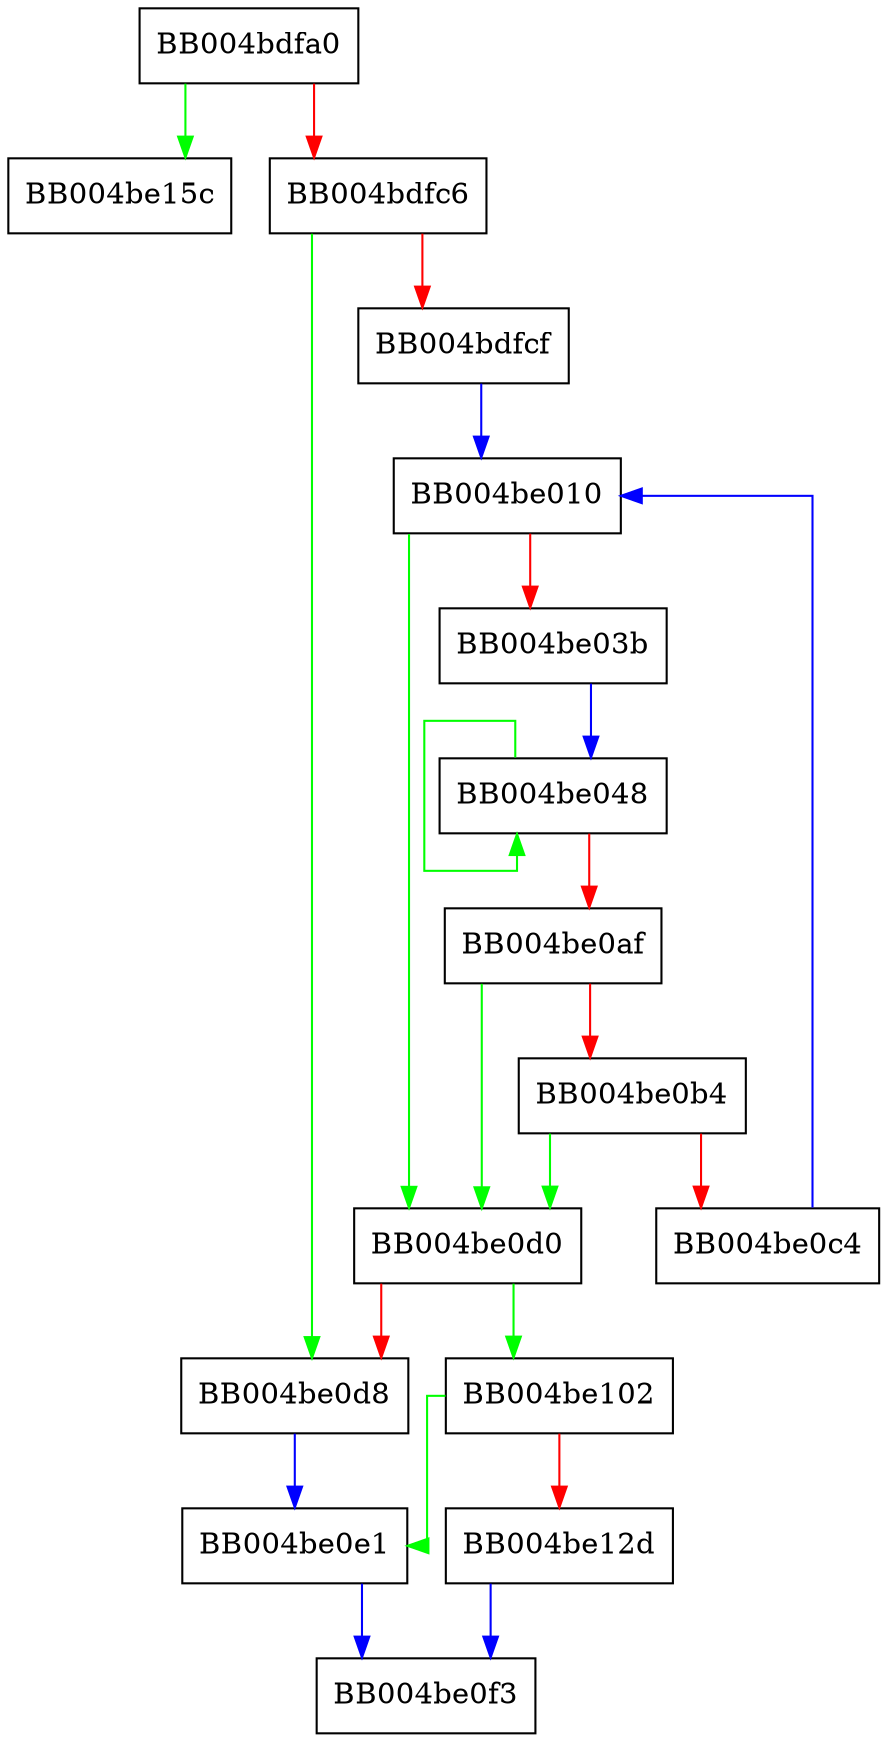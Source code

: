 digraph ossl_quic_sstream_append {
  node [shape="box"];
  graph [splines=ortho];
  BB004bdfa0 -> BB004be15c [color="green"];
  BB004bdfa0 -> BB004bdfc6 [color="red"];
  BB004bdfc6 -> BB004be0d8 [color="green"];
  BB004bdfc6 -> BB004bdfcf [color="red"];
  BB004bdfcf -> BB004be010 [color="blue"];
  BB004be010 -> BB004be0d0 [color="green"];
  BB004be010 -> BB004be03b [color="red"];
  BB004be03b -> BB004be048 [color="blue"];
  BB004be048 -> BB004be048 [color="green"];
  BB004be048 -> BB004be0af [color="red"];
  BB004be0af -> BB004be0d0 [color="green"];
  BB004be0af -> BB004be0b4 [color="red"];
  BB004be0b4 -> BB004be0d0 [color="green"];
  BB004be0b4 -> BB004be0c4 [color="red"];
  BB004be0c4 -> BB004be010 [color="blue"];
  BB004be0d0 -> BB004be102 [color="green"];
  BB004be0d0 -> BB004be0d8 [color="red"];
  BB004be0d8 -> BB004be0e1 [color="blue"];
  BB004be0e1 -> BB004be0f3 [color="blue"];
  BB004be102 -> BB004be0e1 [color="green"];
  BB004be102 -> BB004be12d [color="red"];
  BB004be12d -> BB004be0f3 [color="blue"];
}